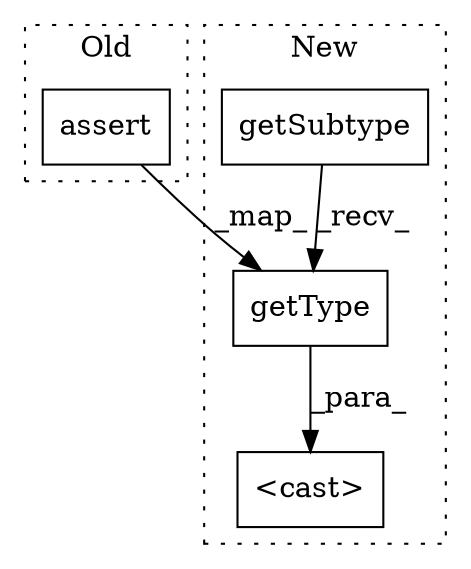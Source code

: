 digraph G {
subgraph cluster0 {
1 [label="assert" a="32" s="57472,57537" l="13,1" shape="box"];
label = "Old";
style="dotted";
}
subgraph cluster1 {
2 [label="getType" a="32" s="56716" l="9" shape="box"];
3 [label="<cast>" a="11" s="56950" l="20" shape="box"];
4 [label="getSubtype" a="32" s="56683,56714" l="11,1" shape="box"];
label = "New";
style="dotted";
}
1 -> 2 [label="_map_"];
2 -> 3 [label="_para_"];
4 -> 2 [label="_recv_"];
}